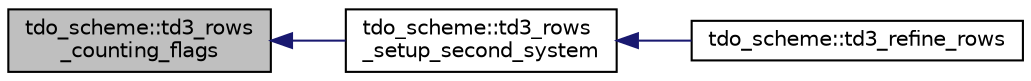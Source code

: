 digraph "tdo_scheme::td3_rows_counting_flags"
{
  edge [fontname="Helvetica",fontsize="10",labelfontname="Helvetica",labelfontsize="10"];
  node [fontname="Helvetica",fontsize="10",shape=record];
  rankdir="LR";
  Node375 [label="tdo_scheme::td3_rows\l_counting_flags",height=0.2,width=0.4,color="black", fillcolor="grey75", style="filled", fontcolor="black"];
  Node375 -> Node376 [dir="back",color="midnightblue",fontsize="10",style="solid",fontname="Helvetica"];
  Node376 [label="tdo_scheme::td3_rows\l_setup_second_system",height=0.2,width=0.4,color="black", fillcolor="white", style="filled",URL="$d7/dbc/classtdo__scheme.html#a6ce853f830a7e1671148a41601be26e9"];
  Node376 -> Node377 [dir="back",color="midnightblue",fontsize="10",style="solid",fontname="Helvetica"];
  Node377 [label="tdo_scheme::td3_refine_rows",height=0.2,width=0.4,color="black", fillcolor="white", style="filled",URL="$d7/dbc/classtdo__scheme.html#a408d97466d7eb8ab85a8b4f89d450481"];
}
